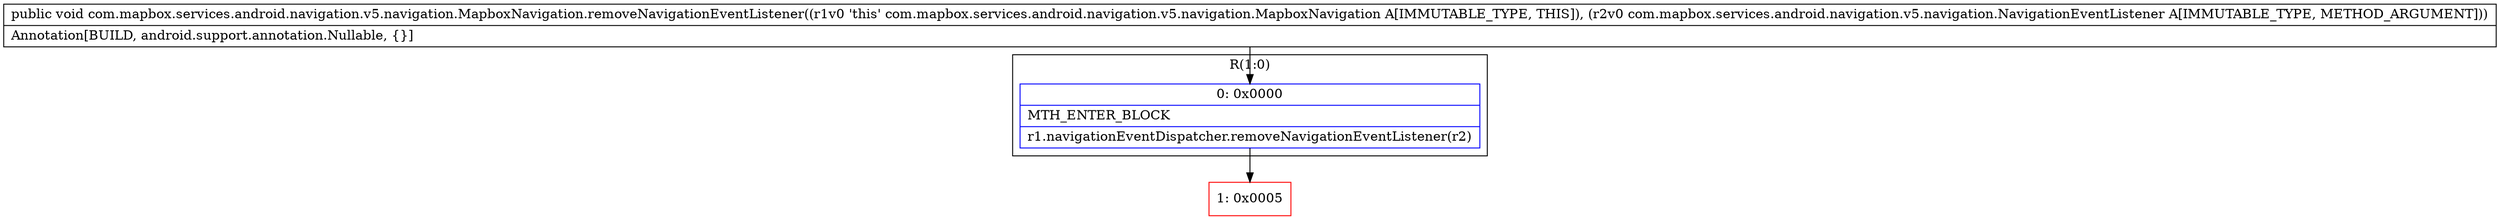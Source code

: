 digraph "CFG forcom.mapbox.services.android.navigation.v5.navigation.MapboxNavigation.removeNavigationEventListener(Lcom\/mapbox\/services\/android\/navigation\/v5\/navigation\/NavigationEventListener;)V" {
subgraph cluster_Region_1070754357 {
label = "R(1:0)";
node [shape=record,color=blue];
Node_0 [shape=record,label="{0\:\ 0x0000|MTH_ENTER_BLOCK\l|r1.navigationEventDispatcher.removeNavigationEventListener(r2)\l}"];
}
Node_1 [shape=record,color=red,label="{1\:\ 0x0005}"];
MethodNode[shape=record,label="{public void com.mapbox.services.android.navigation.v5.navigation.MapboxNavigation.removeNavigationEventListener((r1v0 'this' com.mapbox.services.android.navigation.v5.navigation.MapboxNavigation A[IMMUTABLE_TYPE, THIS]), (r2v0 com.mapbox.services.android.navigation.v5.navigation.NavigationEventListener A[IMMUTABLE_TYPE, METHOD_ARGUMENT]))  | Annotation[BUILD, android.support.annotation.Nullable, \{\}]\l}"];
MethodNode -> Node_0;
Node_0 -> Node_1;
}

